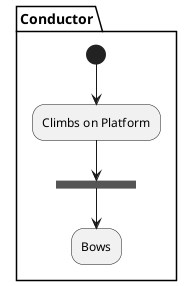 {
  "sha1": "801dnhg3bvlzcm06145tk21eirr0zk9",
  "insertion": {
    "when": "2024-05-30T20:48:21.314Z",
    "user": "plantuml@gmail.com"
  }
}
@startuml
skinparam partitionBorderColor red
skinparam partitionBackgroundColor yellow
partition Conductor {
  (*) --> "Climbs on Platform"
  --> === S1 ===
  --> Bows
}
@enduml
